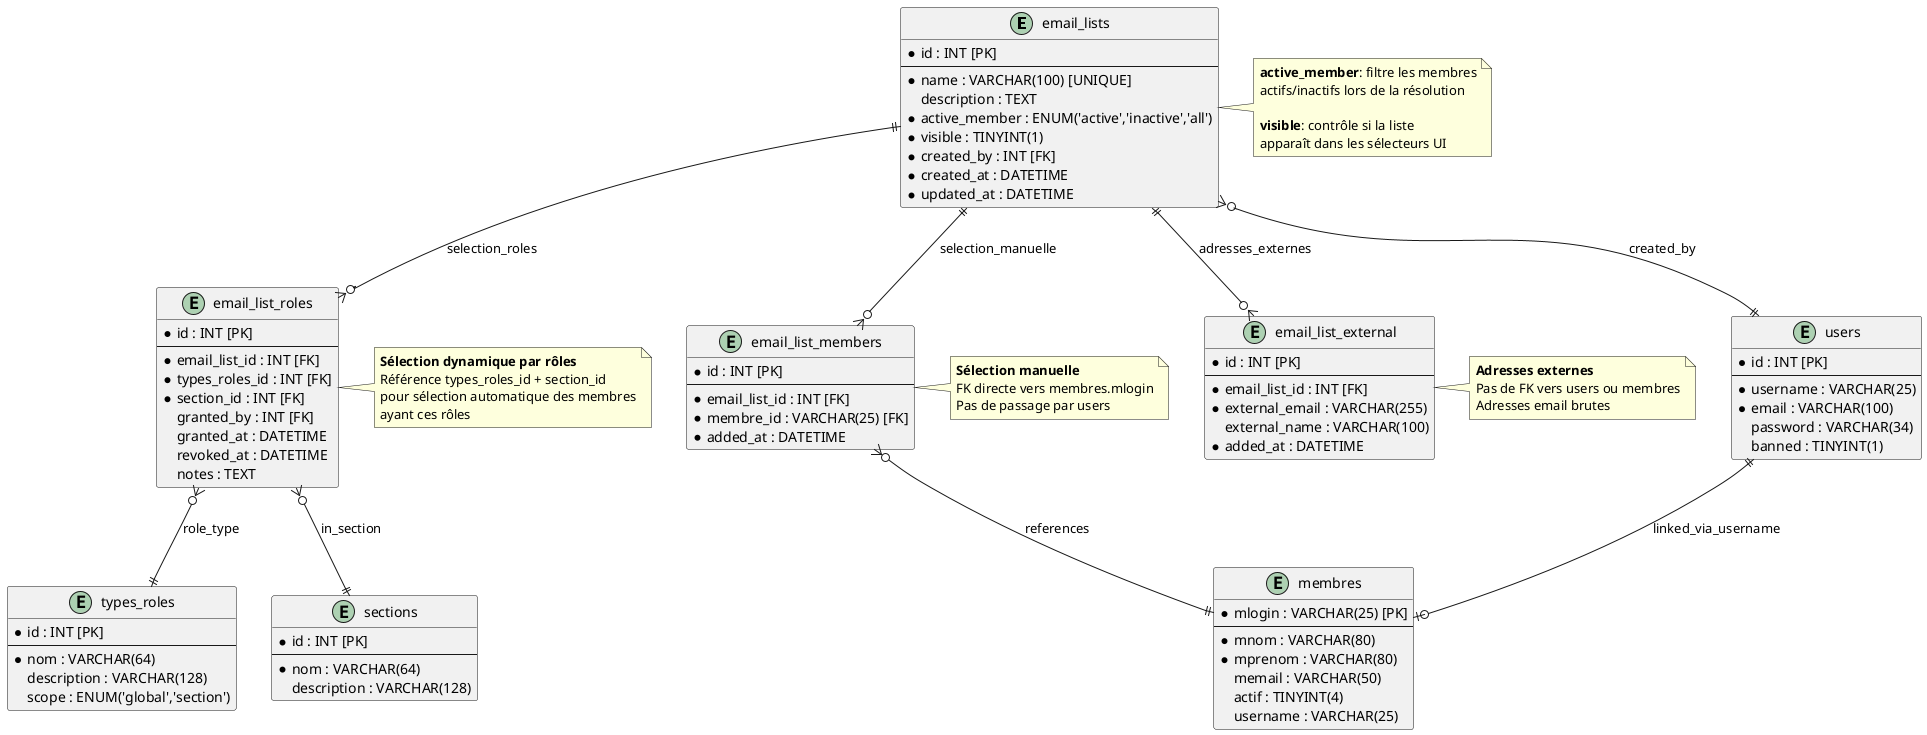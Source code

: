 @startuml email_lists_er
entity email_lists {
  * id : INT [PK]
  --
  * name : VARCHAR(100) [UNIQUE]
  description : TEXT
  * active_member : ENUM('active','inactive','all')
  * visible : TINYINT(1)
  * created_by : INT [FK]
  * created_at : DATETIME
  * updated_at : DATETIME
}

entity email_list_roles {
  * id : INT [PK]
  --
  * email_list_id : INT [FK]
  * types_roles_id : INT [FK]
  * section_id : INT [FK]
  granted_by : INT [FK]
  granted_at : DATETIME
  revoked_at : DATETIME
  notes : TEXT
}

entity email_list_members {
  * id : INT [PK]
  --
  * email_list_id : INT [FK]
  * membre_id : VARCHAR(25) [FK]
  * added_at : DATETIME
}

entity email_list_external {
  * id : INT [PK]
  --
  * email_list_id : INT [FK]
  * external_email : VARCHAR(255)
  external_name : VARCHAR(100)
  * added_at : DATETIME
}

entity users {
  * id : INT [PK]
  --
  * username : VARCHAR(25)
  * email : VARCHAR(100)
  password : VARCHAR(34)
  banned : TINYINT(1)
}

entity membres {
  * mlogin : VARCHAR(25) [PK]
  --
  * mnom : VARCHAR(80)
  * mprenom : VARCHAR(80)
  memail : VARCHAR(50)
  actif : TINYINT(4)
  username : VARCHAR(25)
}


entity types_roles {
  * id : INT [PK]
  --
  * nom : VARCHAR(64)
  description : VARCHAR(128)
  scope : ENUM('global','section')
}

entity sections {
  * id : INT [PK]
  --
  * nom : VARCHAR(64)
  description : VARCHAR(128)
}

email_lists ||--o{ email_list_roles : selection_roles
email_lists ||--o{ email_list_members : selection_manuelle
email_lists ||--o{ email_list_external : adresses_externes
email_list_members }o--|| membres : references
email_lists }o--|| users : created_by

email_list_roles }o--|| types_roles : role_type
email_list_roles }o--|| sections : in_section
users ||--o| membres : linked_via_username

note right of email_list_roles
  **Sélection dynamique par rôles**
  Référence types_roles_id + section_id
  pour sélection automatique des membres
  ayant ces rôles 
end note

note right of email_list_members
  **Sélection manuelle**
  FK directe vers membres.mlogin
  Pas de passage par users
end note

note right of email_list_external
  **Adresses externes**
  Pas de FK vers users ou membres
  Adresses email brutes
end note

note right of email_lists
  **active_member**: filtre les membres
  actifs/inactifs lors de la résolution

  **visible**: contrôle si la liste
  apparaît dans les sélecteurs UI
end note
@enduml
